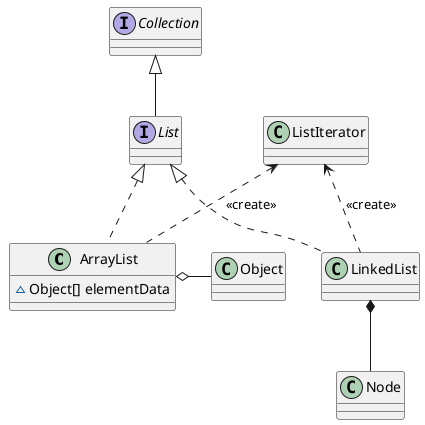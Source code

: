 @startuml

class ArrayList {
    ~Object[] elementData
}
class LinkedList {
}
interface List
List <|.. ArrayList
List <|.. LinkedList

interface Collection
Collection <|-- List

class Object {
}
ArrayList o- Object

class Node {
}
LinkedList *-- Node

class ListIterator 
    ListIterator <.. ArrayList : <<create>>
    ListIterator <.. LinkedList : <<create>>

@enduml
